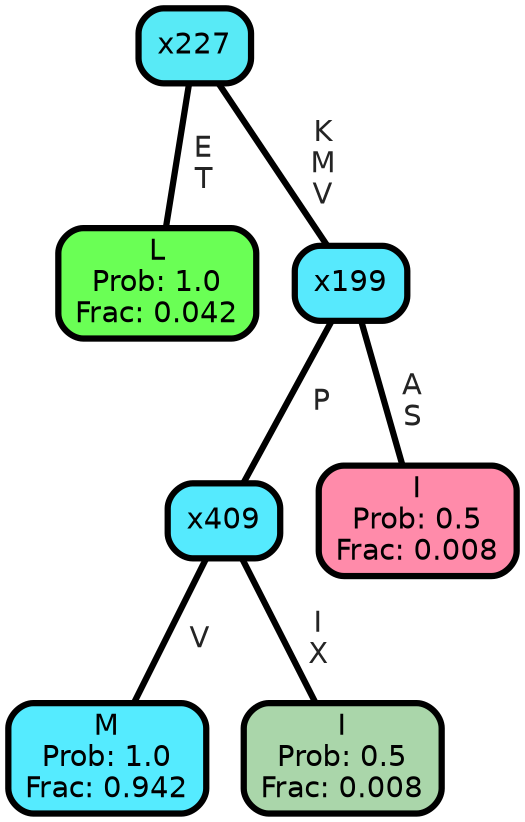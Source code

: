 graph Tree {
node [shape=box, style="filled, rounded",color="black",penwidth="3",fontcolor="black",                 fontname=helvetica] ;
graph [ranksep="0 equally", splines=straight,                 bgcolor=transparent, dpi=200] ;
edge [fontname=helvetica, fontweight=bold,fontcolor=grey14,color=black] ;
0 [label="L
Prob: 1.0
Frac: 0.042", fillcolor="#6aff55"] ;
1 [label="x227", fillcolor="#58eaf6"] ;
2 [label="M
Prob: 1.0
Frac: 0.942", fillcolor="#55ebff"] ;
3 [label="x409", fillcolor="#55eafe"] ;
4 [label="I
Prob: 0.5
Frac: 0.008", fillcolor="#aad6aa"] ;
5 [label="x199", fillcolor="#57e9fd"] ;
6 [label="I
Prob: 0.5
Frac: 0.008", fillcolor="#ff8baa"] ;
1 -- 0 [label=" E\n T",penwidth=3] ;
1 -- 5 [label=" K\n M\n V",penwidth=3] ;
3 -- 2 [label=" V",penwidth=3] ;
3 -- 4 [label=" I\n X",penwidth=3] ;
5 -- 3 [label=" P",penwidth=3] ;
5 -- 6 [label=" A\n S",penwidth=3] ;
{rank = same;}}